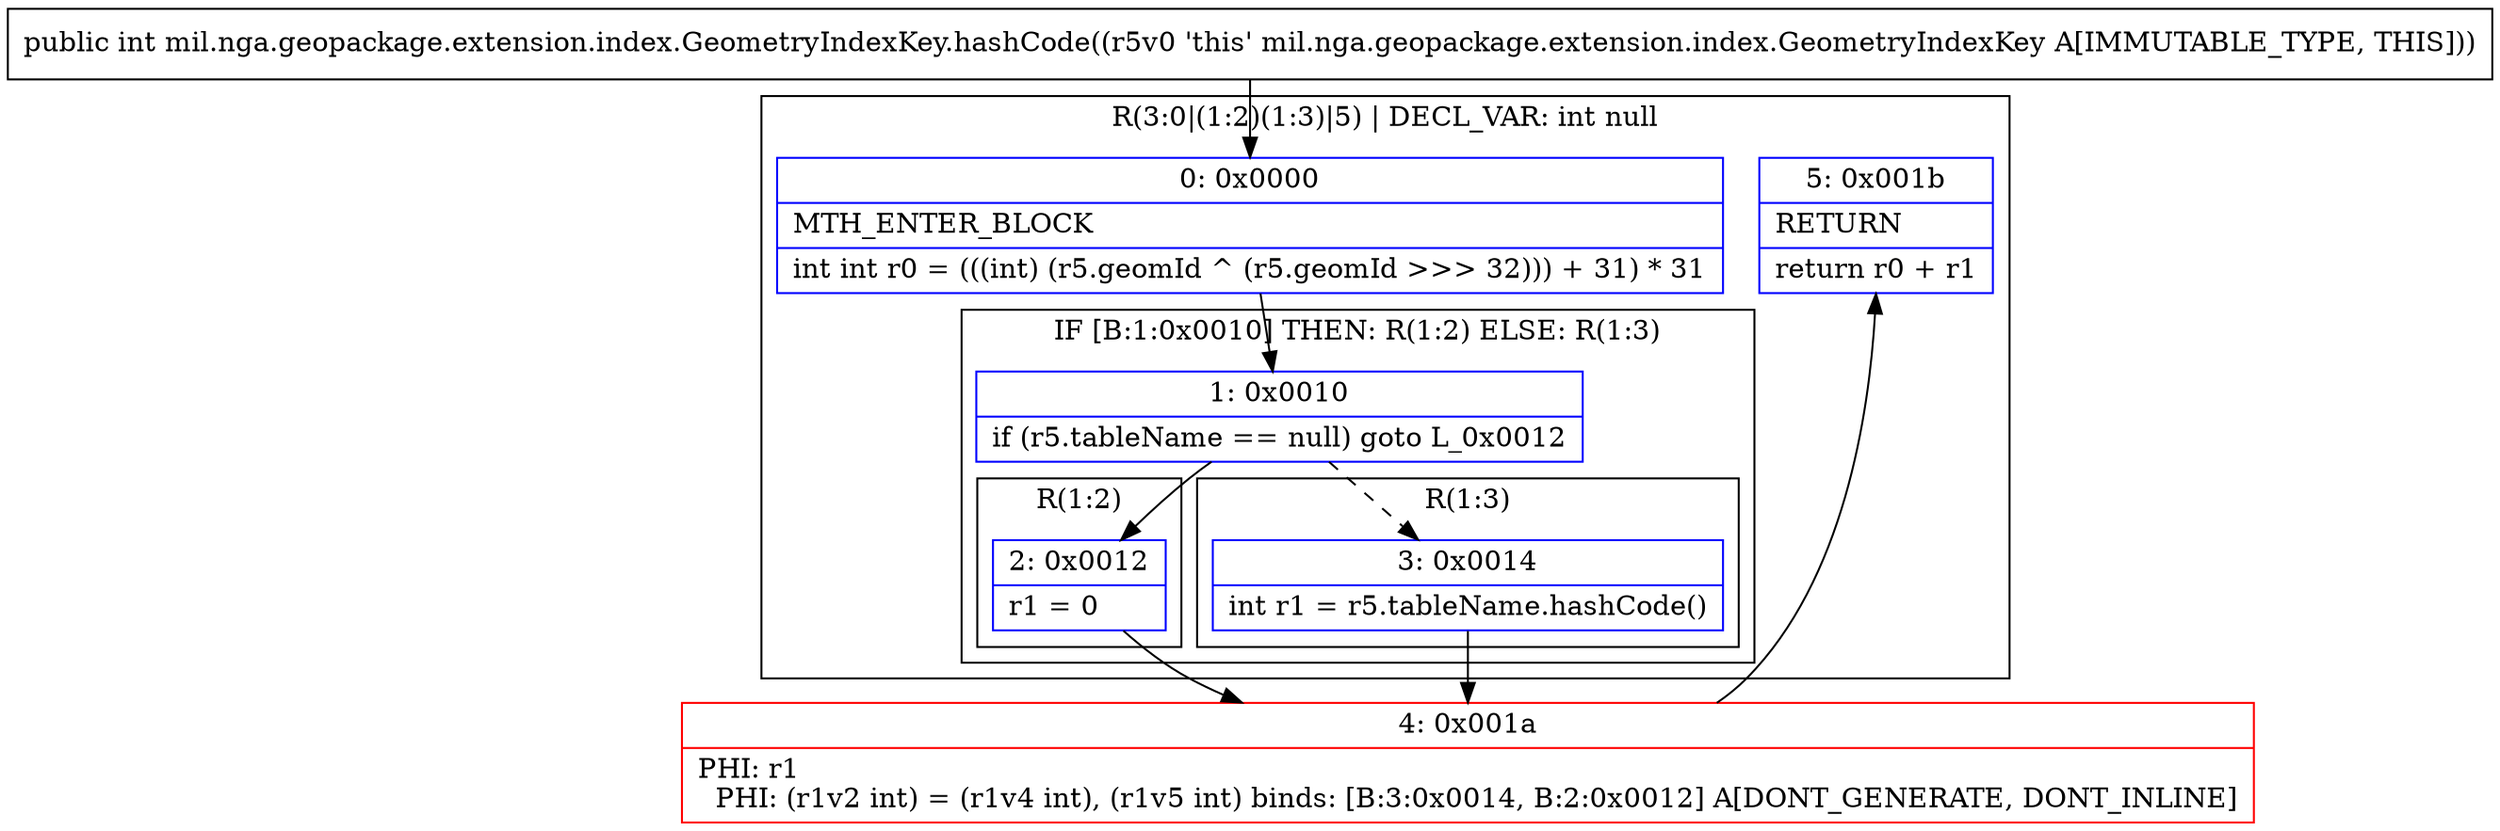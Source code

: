 digraph "CFG formil.nga.geopackage.extension.index.GeometryIndexKey.hashCode()I" {
subgraph cluster_Region_467033701 {
label = "R(3:0|(1:2)(1:3)|5) | DECL_VAR: int null\l";
node [shape=record,color=blue];
Node_0 [shape=record,label="{0\:\ 0x0000|MTH_ENTER_BLOCK\l|int int r0 = (((int) (r5.geomId ^ (r5.geomId \>\>\> 32))) + 31) * 31\l}"];
subgraph cluster_IfRegion_1924004936 {
label = "IF [B:1:0x0010] THEN: R(1:2) ELSE: R(1:3)";
node [shape=record,color=blue];
Node_1 [shape=record,label="{1\:\ 0x0010|if (r5.tableName == null) goto L_0x0012\l}"];
subgraph cluster_Region_1339982749 {
label = "R(1:2)";
node [shape=record,color=blue];
Node_2 [shape=record,label="{2\:\ 0x0012|r1 = 0\l}"];
}
subgraph cluster_Region_1799614309 {
label = "R(1:3)";
node [shape=record,color=blue];
Node_3 [shape=record,label="{3\:\ 0x0014|int r1 = r5.tableName.hashCode()\l}"];
}
}
Node_5 [shape=record,label="{5\:\ 0x001b|RETURN\l|return r0 + r1\l}"];
}
Node_4 [shape=record,color=red,label="{4\:\ 0x001a|PHI: r1 \l  PHI: (r1v2 int) = (r1v4 int), (r1v5 int) binds: [B:3:0x0014, B:2:0x0012] A[DONT_GENERATE, DONT_INLINE]\l}"];
MethodNode[shape=record,label="{public int mil.nga.geopackage.extension.index.GeometryIndexKey.hashCode((r5v0 'this' mil.nga.geopackage.extension.index.GeometryIndexKey A[IMMUTABLE_TYPE, THIS])) }"];
MethodNode -> Node_0;
Node_0 -> Node_1;
Node_1 -> Node_2;
Node_1 -> Node_3[style=dashed];
Node_2 -> Node_4;
Node_3 -> Node_4;
Node_4 -> Node_5;
}

